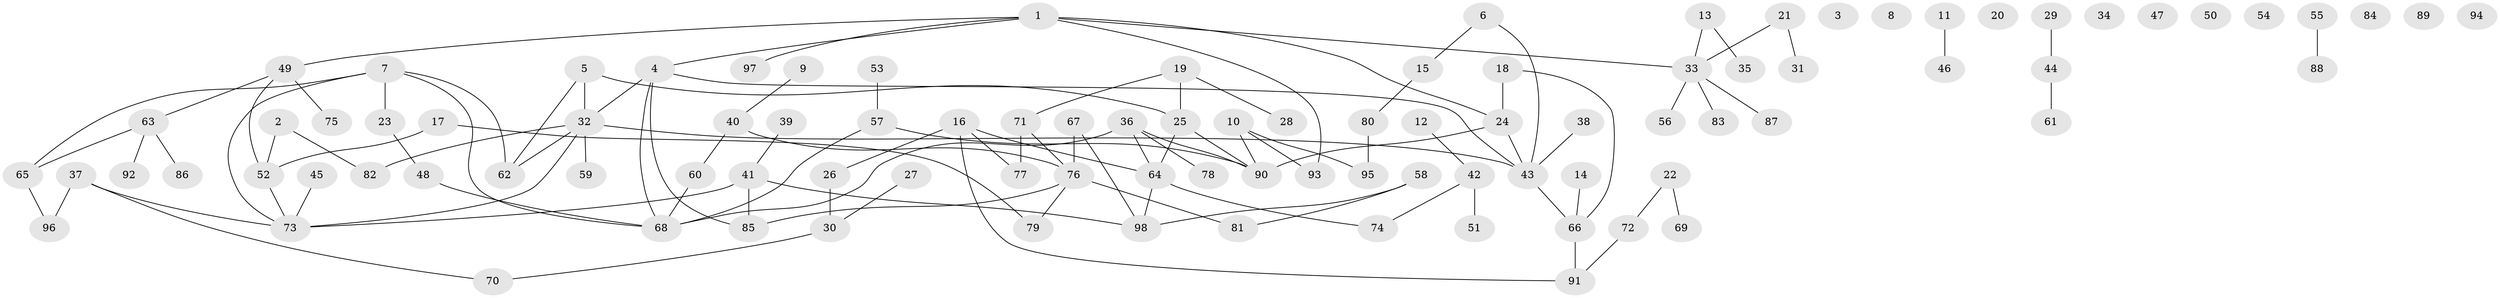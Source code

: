// Generated by graph-tools (version 1.1) at 2025/25/03/09/25 03:25:20]
// undirected, 98 vertices, 111 edges
graph export_dot {
graph [start="1"]
  node [color=gray90,style=filled];
  1;
  2;
  3;
  4;
  5;
  6;
  7;
  8;
  9;
  10;
  11;
  12;
  13;
  14;
  15;
  16;
  17;
  18;
  19;
  20;
  21;
  22;
  23;
  24;
  25;
  26;
  27;
  28;
  29;
  30;
  31;
  32;
  33;
  34;
  35;
  36;
  37;
  38;
  39;
  40;
  41;
  42;
  43;
  44;
  45;
  46;
  47;
  48;
  49;
  50;
  51;
  52;
  53;
  54;
  55;
  56;
  57;
  58;
  59;
  60;
  61;
  62;
  63;
  64;
  65;
  66;
  67;
  68;
  69;
  70;
  71;
  72;
  73;
  74;
  75;
  76;
  77;
  78;
  79;
  80;
  81;
  82;
  83;
  84;
  85;
  86;
  87;
  88;
  89;
  90;
  91;
  92;
  93;
  94;
  95;
  96;
  97;
  98;
  1 -- 4;
  1 -- 24;
  1 -- 33;
  1 -- 49;
  1 -- 93;
  1 -- 97;
  2 -- 52;
  2 -- 82;
  4 -- 32;
  4 -- 43;
  4 -- 68;
  4 -- 85;
  5 -- 25;
  5 -- 32;
  5 -- 62;
  6 -- 15;
  6 -- 43;
  7 -- 23;
  7 -- 62;
  7 -- 65;
  7 -- 68;
  7 -- 73;
  9 -- 40;
  10 -- 90;
  10 -- 93;
  10 -- 95;
  11 -- 46;
  12 -- 42;
  13 -- 33;
  13 -- 35;
  14 -- 66;
  15 -- 80;
  16 -- 26;
  16 -- 64;
  16 -- 77;
  16 -- 91;
  17 -- 52;
  17 -- 79;
  18 -- 24;
  18 -- 66;
  19 -- 25;
  19 -- 28;
  19 -- 71;
  21 -- 31;
  21 -- 33;
  22 -- 69;
  22 -- 72;
  23 -- 48;
  24 -- 43;
  24 -- 90;
  25 -- 64;
  25 -- 90;
  26 -- 30;
  27 -- 30;
  29 -- 44;
  30 -- 70;
  32 -- 43;
  32 -- 59;
  32 -- 62;
  32 -- 73;
  32 -- 82;
  33 -- 56;
  33 -- 83;
  33 -- 87;
  36 -- 64;
  36 -- 68;
  36 -- 78;
  36 -- 90;
  37 -- 70;
  37 -- 73;
  37 -- 96;
  38 -- 43;
  39 -- 41;
  40 -- 60;
  40 -- 76;
  41 -- 73;
  41 -- 85;
  41 -- 98;
  42 -- 51;
  42 -- 74;
  43 -- 66;
  44 -- 61;
  45 -- 73;
  48 -- 68;
  49 -- 52;
  49 -- 63;
  49 -- 75;
  52 -- 73;
  53 -- 57;
  55 -- 88;
  57 -- 68;
  57 -- 90;
  58 -- 81;
  58 -- 98;
  60 -- 68;
  63 -- 65;
  63 -- 86;
  63 -- 92;
  64 -- 74;
  64 -- 98;
  65 -- 96;
  66 -- 91;
  67 -- 76;
  67 -- 98;
  71 -- 76;
  71 -- 77;
  72 -- 91;
  76 -- 79;
  76 -- 81;
  76 -- 85;
  80 -- 95;
}
